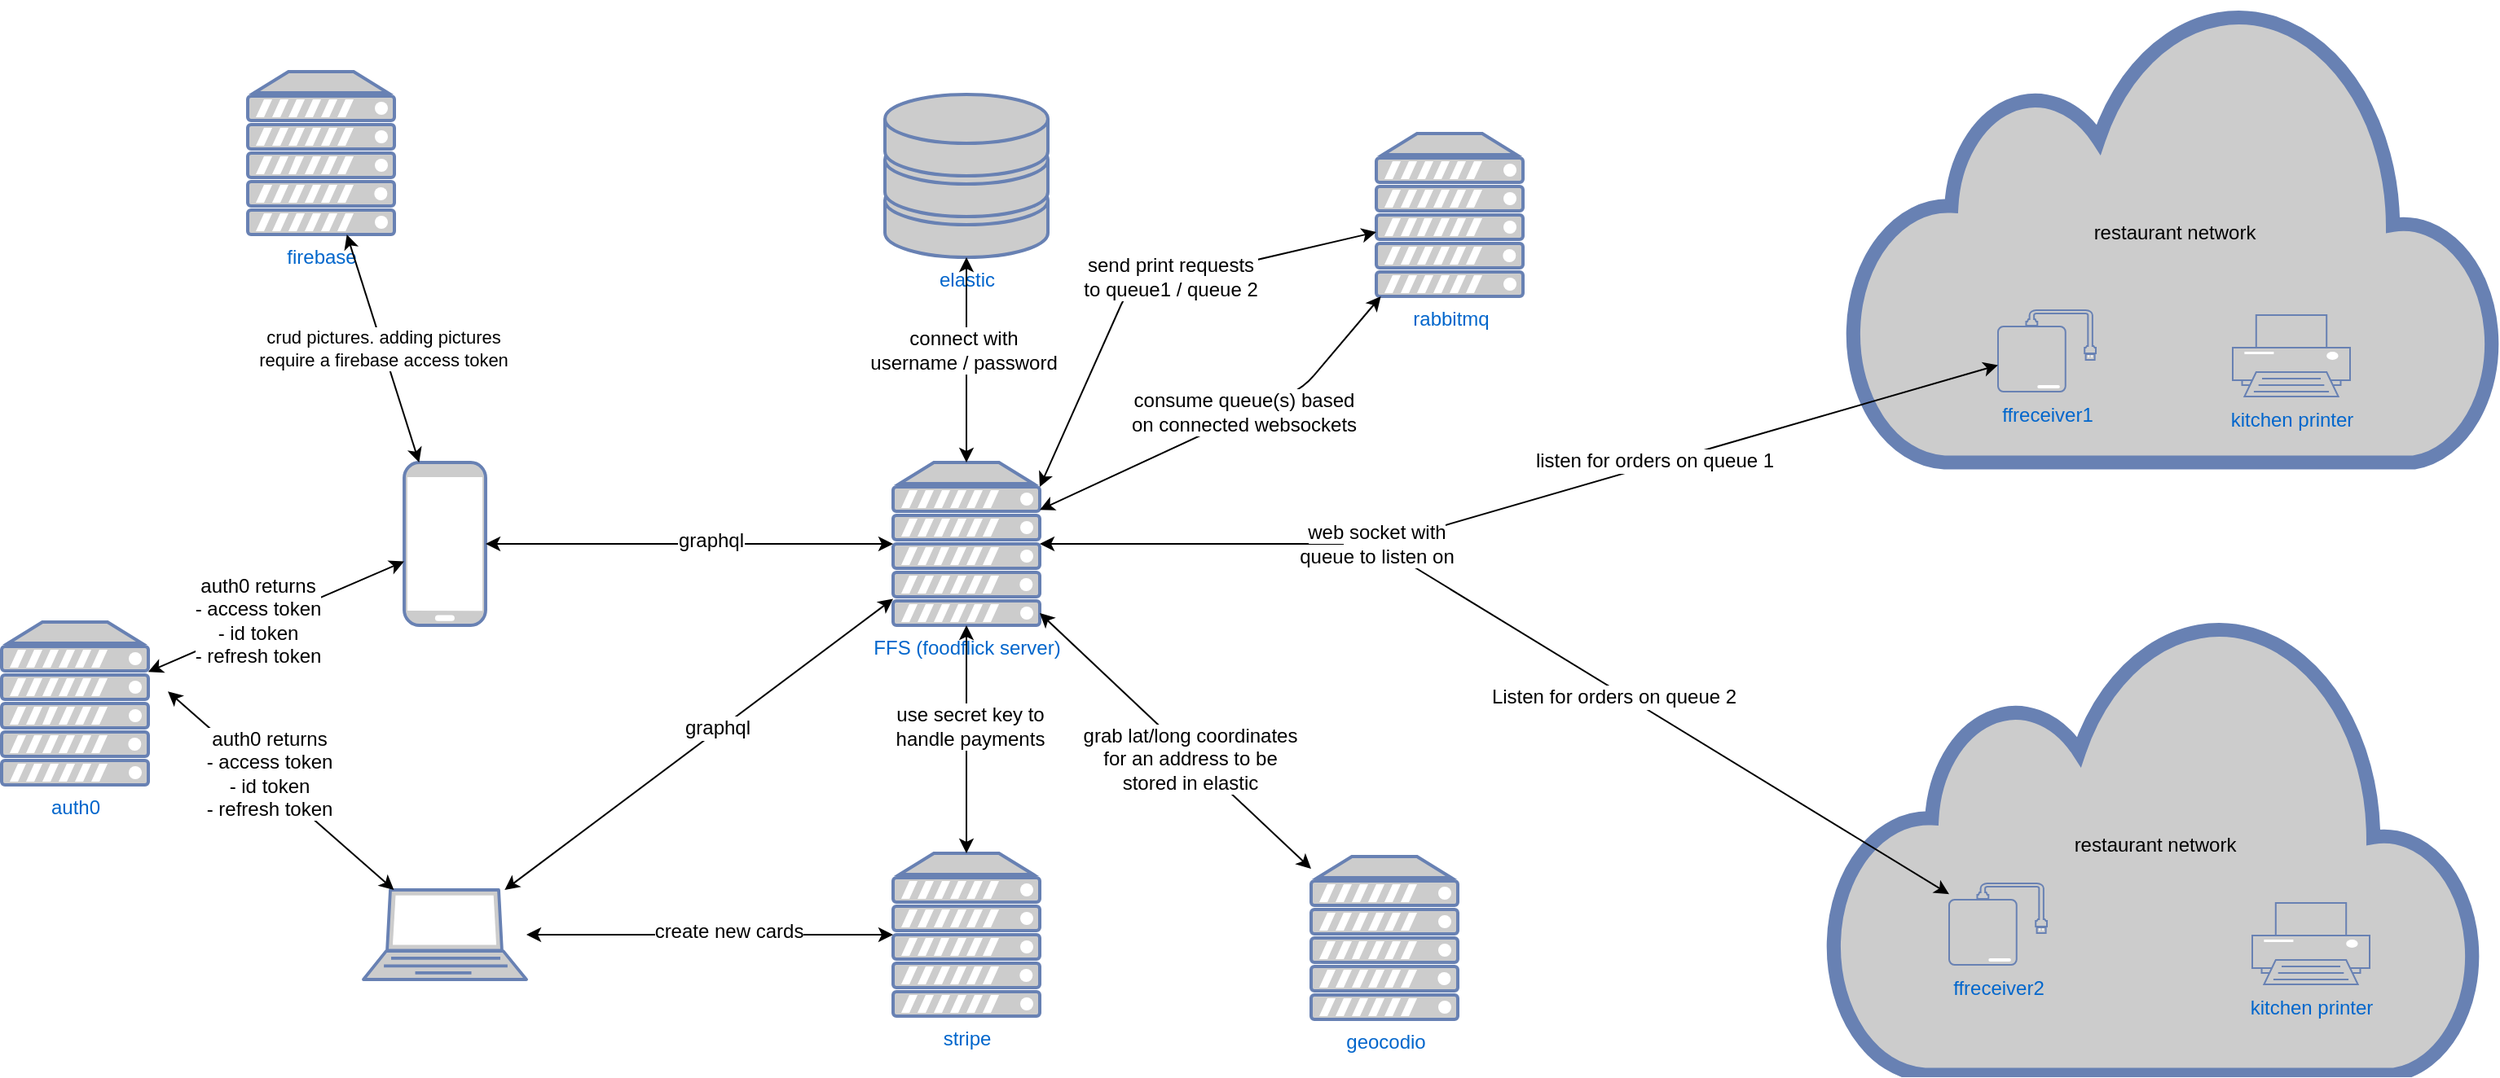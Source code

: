 <mxfile version="12.0.0" type="device" pages="1"><diagram id="heNvUfdJIib_dlD6xV_s" name="Page-1"><mxGraphModel dx="2103" dy="725" grid="1" gridSize="12" guides="1" tooltips="1" connect="1" arrows="1" fold="1" page="1" pageScale="1" pageWidth="1600" pageHeight="1200" math="0" shadow="0"><root><mxCell id="0"/><mxCell id="1" parent="0"/><mxCell id="a9uZdODI8zMZ_riJvz8Y-1" value="&lt;font color=&quot;#000000&quot;&gt;restaurant network&lt;/font&gt;" style="html=1;outlineConnect=0;fillColor=#CCCCCC;strokeColor=#6881B3;gradientColor=none;gradientDirection=north;strokeWidth=2;shape=mxgraph.networks.cloud;fontColor=#ffffff;" vertex="1" parent="1"><mxGeometry x="1176" y="27" width="396" height="283" as="geometry"/></mxCell><mxCell id="a9uZdODI8zMZ_riJvz8Y-2" value="" style="fontColor=#0066CC;verticalAlign=top;verticalLabelPosition=bottom;labelPosition=center;align=center;html=1;outlineConnect=0;fillColor=#CCCCCC;strokeColor=#6881B3;gradientColor=none;gradientDirection=north;strokeWidth=2;shape=mxgraph.networks.laptop;" vertex="1" parent="1"><mxGeometry x="263" y="572.5" width="100" height="55" as="geometry"/></mxCell><mxCell id="a9uZdODI8zMZ_riJvz8Y-3" value="" style="fontColor=#0066CC;verticalAlign=top;verticalLabelPosition=bottom;labelPosition=center;align=center;html=1;outlineConnect=0;fillColor=#CCCCCC;strokeColor=#6881B3;gradientColor=none;gradientDirection=north;strokeWidth=2;shape=mxgraph.networks.mobile;" vertex="1" parent="1"><mxGeometry x="288" y="310" width="50" height="100" as="geometry"/></mxCell><mxCell id="a9uZdODI8zMZ_riJvz8Y-4" value="elastic" style="fontColor=#0066CC;verticalAlign=top;verticalLabelPosition=bottom;labelPosition=center;align=center;html=1;outlineConnect=0;fillColor=#CCCCCC;strokeColor=#6881B3;gradientColor=none;gradientDirection=north;strokeWidth=2;shape=mxgraph.networks.storage;" vertex="1" parent="1"><mxGeometry x="583" y="84" width="100" height="100" as="geometry"/></mxCell><mxCell id="a9uZdODI8zMZ_riJvz8Y-5" value="kitchen printer" style="fontColor=#0066CC;verticalAlign=top;verticalLabelPosition=bottom;labelPosition=center;align=center;html=1;outlineConnect=0;fillColor=#CCCCCC;strokeColor=#6881B3;gradientColor=none;gradientDirection=north;strokeWidth=2;shape=mxgraph.networks.printer;" vertex="1" parent="1"><mxGeometry x="1410" y="219.5" width="72" height="50" as="geometry"/></mxCell><mxCell id="a9uZdODI8zMZ_riJvz8Y-6" value="FFS (foodflick server)" style="fontColor=#0066CC;verticalAlign=top;verticalLabelPosition=bottom;labelPosition=center;align=center;html=1;outlineConnect=0;fillColor=#CCCCCC;strokeColor=#6881B3;gradientColor=none;gradientDirection=north;strokeWidth=2;shape=mxgraph.networks.server;" vertex="1" parent="1"><mxGeometry x="588" y="310" width="90" height="100" as="geometry"/></mxCell><mxCell id="a9uZdODI8zMZ_riJvz8Y-7" value="geocodio" style="fontColor=#0066CC;verticalAlign=top;verticalLabelPosition=bottom;labelPosition=center;align=center;html=1;outlineConnect=0;fillColor=#CCCCCC;strokeColor=#6881B3;gradientColor=none;gradientDirection=north;strokeWidth=2;shape=mxgraph.networks.server;" vertex="1" parent="1"><mxGeometry x="844.5" y="552" width="90" height="100" as="geometry"/></mxCell><mxCell id="a9uZdODI8zMZ_riJvz8Y-8" value="auth0" style="fontColor=#0066CC;verticalAlign=top;verticalLabelPosition=bottom;labelPosition=center;align=center;html=1;outlineConnect=0;fillColor=#CCCCCC;strokeColor=#6881B3;gradientColor=none;gradientDirection=north;strokeWidth=2;shape=mxgraph.networks.server;" vertex="1" parent="1"><mxGeometry x="41" y="408" width="90" height="100" as="geometry"/></mxCell><mxCell id="a9uZdODI8zMZ_riJvz8Y-9" value="stripe" style="fontColor=#0066CC;verticalAlign=top;verticalLabelPosition=bottom;labelPosition=center;align=center;html=1;outlineConnect=0;fillColor=#CCCCCC;strokeColor=#6881B3;gradientColor=none;gradientDirection=north;strokeWidth=2;shape=mxgraph.networks.server;" vertex="1" parent="1"><mxGeometry x="588" y="550" width="90" height="100" as="geometry"/></mxCell><mxCell id="a9uZdODI8zMZ_riJvz8Y-10" value="rabbitmq" style="fontColor=#0066CC;verticalAlign=top;verticalLabelPosition=bottom;labelPosition=center;align=center;html=1;outlineConnect=0;fillColor=#CCCCCC;strokeColor=#6881B3;gradientColor=none;gradientDirection=north;strokeWidth=2;shape=mxgraph.networks.server;" vertex="1" parent="1"><mxGeometry x="884.5" y="108" width="90" height="100" as="geometry"/></mxCell><mxCell id="a9uZdODI8zMZ_riJvz8Y-11" value="firebase" style="fontColor=#0066CC;verticalAlign=top;verticalLabelPosition=bottom;labelPosition=center;align=center;html=1;outlineConnect=0;fillColor=#CCCCCC;strokeColor=#6881B3;gradientColor=none;gradientDirection=north;strokeWidth=2;shape=mxgraph.networks.server;" vertex="1" parent="1"><mxGeometry x="192" y="70" width="90" height="100" as="geometry"/></mxCell><mxCell id="a9uZdODI8zMZ_riJvz8Y-12" value="crud pictures. adding pictures &lt;br&gt;require a firebase access token" style="endArrow=classic;startArrow=classic;html=1;" edge="1" parent="1" source="a9uZdODI8zMZ_riJvz8Y-3" target="a9uZdODI8zMZ_riJvz8Y-11"><mxGeometry width="50" height="50" relative="1" as="geometry"><mxPoint x="276" y="266" as="sourcePoint"/><mxPoint x="326" y="216" as="targetPoint"/></mxGeometry></mxCell><mxCell id="a9uZdODI8zMZ_riJvz8Y-14" value="" style="endArrow=classic;startArrow=classic;html=1;" edge="1" parent="1" source="a9uZdODI8zMZ_riJvz8Y-6" target="a9uZdODI8zMZ_riJvz8Y-3"><mxGeometry width="50" height="50" relative="1" as="geometry"><mxPoint x="598" y="443.804" as="sourcePoint"/><mxPoint x="372" y="445.331" as="targetPoint"/><Array as="points"/></mxGeometry></mxCell><mxCell id="a9uZdODI8zMZ_riJvz8Y-15" value="graphql" style="text;html=1;resizable=0;points=[];align=center;verticalAlign=middle;labelBackgroundColor=#ffffff;" vertex="1" connectable="0" parent="a9uZdODI8zMZ_riJvz8Y-14"><mxGeometry x="-0.099" y="-2" relative="1" as="geometry"><mxPoint as="offset"/></mxGeometry></mxCell><mxCell id="a9uZdODI8zMZ_riJvz8Y-17" value="" style="endArrow=classic;startArrow=classic;html=1;" edge="1" parent="1" source="a9uZdODI8zMZ_riJvz8Y-8" target="a9uZdODI8zMZ_riJvz8Y-3"><mxGeometry width="50" height="50" relative="1" as="geometry"><mxPoint x="575" y="282.804" as="sourcePoint"/><mxPoint x="349" y="284.331" as="targetPoint"/><Array as="points"/></mxGeometry></mxCell><mxCell id="a9uZdODI8zMZ_riJvz8Y-32" value="auth0 returns&lt;br&gt;- access token&lt;br&gt;- id token&lt;br&gt;- refresh token" style="text;html=1;resizable=0;points=[];align=center;verticalAlign=middle;labelBackgroundColor=#ffffff;" vertex="1" connectable="0" parent="a9uZdODI8zMZ_riJvz8Y-17"><mxGeometry x="-0.131" y="3" relative="1" as="geometry"><mxPoint as="offset"/></mxGeometry></mxCell><mxCell id="a9uZdODI8zMZ_riJvz8Y-20" value="" style="endArrow=classic;startArrow=classic;html=1;entryX=0.5;entryY=0;entryDx=0;entryDy=0;entryPerimeter=0;" edge="1" parent="1" source="a9uZdODI8zMZ_riJvz8Y-6" target="a9uZdODI8zMZ_riJvz8Y-9"><mxGeometry width="50" height="50" relative="1" as="geometry"><mxPoint x="536.833" y="446.5" as="sourcePoint"/><mxPoint x="432" y="599.915" as="targetPoint"/><Array as="points"/></mxGeometry></mxCell><mxCell id="a9uZdODI8zMZ_riJvz8Y-21" value="use secret key to&lt;br&gt;handle payments" style="text;html=1;resizable=0;points=[];align=center;verticalAlign=middle;labelBackgroundColor=#ffffff;" vertex="1" connectable="0" parent="a9uZdODI8zMZ_riJvz8Y-20"><mxGeometry x="-0.121" y="2" relative="1" as="geometry"><mxPoint as="offset"/></mxGeometry></mxCell><mxCell id="a9uZdODI8zMZ_riJvz8Y-22" value="" style="endArrow=classic;startArrow=classic;html=1;" edge="1" parent="1" source="a9uZdODI8zMZ_riJvz8Y-6" target="a9uZdODI8zMZ_riJvz8Y-7"><mxGeometry width="50" height="50" relative="1" as="geometry"><mxPoint x="932.833" y="456.0" as="sourcePoint"/><mxPoint x="828" y="609.415" as="targetPoint"/><Array as="points"/></mxGeometry></mxCell><mxCell id="a9uZdODI8zMZ_riJvz8Y-31" value="grab lat/long coordinates&lt;br&gt;for an address to be&lt;br&gt;stored in elastic" style="text;html=1;resizable=0;points=[];align=center;verticalAlign=middle;labelBackgroundColor=#ffffff;" vertex="1" connectable="0" parent="a9uZdODI8zMZ_riJvz8Y-22"><mxGeometry x="0.114" y="-2" relative="1" as="geometry"><mxPoint as="offset"/></mxGeometry></mxCell><mxCell id="a9uZdODI8zMZ_riJvz8Y-23" value="" style="endArrow=classic;startArrow=classic;html=1;" edge="1" parent="1" source="a9uZdODI8zMZ_riJvz8Y-4" target="a9uZdODI8zMZ_riJvz8Y-6"><mxGeometry width="50" height="50" relative="1" as="geometry"><mxPoint x="814" y="240" as="sourcePoint"/><mxPoint x="564" y="240" as="targetPoint"/><Array as="points"/></mxGeometry></mxCell><mxCell id="a9uZdODI8zMZ_riJvz8Y-24" value="connect with&lt;br&gt;username / password" style="text;html=1;resizable=0;points=[];align=center;verticalAlign=middle;labelBackgroundColor=#ffffff;" vertex="1" connectable="0" parent="a9uZdODI8zMZ_riJvz8Y-23"><mxGeometry x="-0.099" y="-2" relative="1" as="geometry"><mxPoint as="offset"/></mxGeometry></mxCell><mxCell id="a9uZdODI8zMZ_riJvz8Y-25" value="ffreceiver1" style="fontColor=#0066CC;verticalAlign=top;verticalLabelPosition=bottom;labelPosition=center;align=center;html=1;outlineConnect=0;fillColor=#CCCCCC;strokeColor=#6881B3;gradientColor=none;gradientDirection=north;strokeWidth=2;shape=mxgraph.networks.external_storage;" vertex="1" parent="1"><mxGeometry x="1266" y="216.5" width="60" height="50" as="geometry"/></mxCell><mxCell id="a9uZdODI8zMZ_riJvz8Y-26" value="" style="endArrow=classic;startArrow=classic;html=1;" edge="1" parent="1" source="a9uZdODI8zMZ_riJvz8Y-6" target="a9uZdODI8zMZ_riJvz8Y-2"><mxGeometry width="50" height="50" relative="1" as="geometry"><mxPoint x="613" y="537" as="sourcePoint"/><mxPoint x="363" y="537" as="targetPoint"/><Array as="points"/></mxGeometry></mxCell><mxCell id="a9uZdODI8zMZ_riJvz8Y-27" value="graphql" style="text;html=1;resizable=0;points=[];align=center;verticalAlign=middle;labelBackgroundColor=#ffffff;" vertex="1" connectable="0" parent="a9uZdODI8zMZ_riJvz8Y-26"><mxGeometry x="-0.099" y="-2" relative="1" as="geometry"><mxPoint as="offset"/></mxGeometry></mxCell><mxCell id="a9uZdODI8zMZ_riJvz8Y-28" value="" style="endArrow=classic;startArrow=classic;html=1;" edge="1" parent="1" source="a9uZdODI8zMZ_riJvz8Y-9" target="a9uZdODI8zMZ_riJvz8Y-2"><mxGeometry width="50" height="50" relative="1" as="geometry"><mxPoint x="588" y="708" as="sourcePoint"/><mxPoint x="338" y="708" as="targetPoint"/><Array as="points"/></mxGeometry></mxCell><mxCell id="a9uZdODI8zMZ_riJvz8Y-29" value="create new cards" style="text;html=1;resizable=0;points=[];align=center;verticalAlign=middle;labelBackgroundColor=#ffffff;" vertex="1" connectable="0" parent="a9uZdODI8zMZ_riJvz8Y-28"><mxGeometry x="-0.099" y="-2" relative="1" as="geometry"><mxPoint as="offset"/></mxGeometry></mxCell><mxCell id="a9uZdODI8zMZ_riJvz8Y-33" value="" style="endArrow=classic;startArrow=classic;html=1;" edge="1" parent="1" target="a9uZdODI8zMZ_riJvz8Y-2"><mxGeometry width="50" height="50" relative="1" as="geometry"><mxPoint x="143" y="450.573" as="sourcePoint"/><mxPoint x="300" y="382.793" as="targetPoint"/><Array as="points"/></mxGeometry></mxCell><mxCell id="a9uZdODI8zMZ_riJvz8Y-34" value="auth0 returns&lt;br&gt;- access token&lt;br&gt;- id token&lt;br&gt;- refresh token" style="text;html=1;resizable=0;points=[];align=center;verticalAlign=middle;labelBackgroundColor=#ffffff;" vertex="1" connectable="0" parent="a9uZdODI8zMZ_riJvz8Y-33"><mxGeometry x="-0.131" y="3" relative="1" as="geometry"><mxPoint as="offset"/></mxGeometry></mxCell><mxCell id="a9uZdODI8zMZ_riJvz8Y-35" value="" style="endArrow=classic;startArrow=none;html=1;strokeColor=#000000;endFill=1;startFill=0;" edge="1" parent="1" source="a9uZdODI8zMZ_riJvz8Y-56" target="a9uZdODI8zMZ_riJvz8Y-6"><mxGeometry width="50" height="50" relative="1" as="geometry"><mxPoint x="984" y="360" as="sourcePoint"/><mxPoint x="732" y="372" as="targetPoint"/><Array as="points"/></mxGeometry></mxCell><mxCell id="a9uZdODI8zMZ_riJvz8Y-37" value="" style="endArrow=classic;startArrow=classic;html=1;entryX=1;entryY=0.15;entryDx=0;entryDy=0;entryPerimeter=0;" edge="1" parent="1" source="a9uZdODI8zMZ_riJvz8Y-10" target="a9uZdODI8zMZ_riJvz8Y-6"><mxGeometry width="50" height="50" relative="1" as="geometry"><mxPoint x="924.5" y="310" as="sourcePoint"/><mxPoint x="674.5" y="310" as="targetPoint"/><Array as="points"><mxPoint x="732" y="204"/></Array></mxGeometry></mxCell><mxCell id="a9uZdODI8zMZ_riJvz8Y-38" value="send print requests&lt;br&gt;to queue1 / queue 2" style="text;html=1;resizable=0;points=[];align=center;verticalAlign=middle;labelBackgroundColor=#ffffff;" vertex="1" connectable="0" parent="a9uZdODI8zMZ_riJvz8Y-37"><mxGeometry x="-0.099" y="-2" relative="1" as="geometry"><mxPoint as="offset"/></mxGeometry></mxCell><mxCell id="a9uZdODI8zMZ_riJvz8Y-39" value="" style="endArrow=classic;startArrow=classic;html=1;" edge="1" parent="1" source="a9uZdODI8zMZ_riJvz8Y-10" target="a9uZdODI8zMZ_riJvz8Y-6"><mxGeometry width="50" height="50" relative="1" as="geometry"><mxPoint x="882" y="242.532" as="sourcePoint"/><mxPoint x="696" y="377" as="targetPoint"/><Array as="points"><mxPoint x="840" y="264"/></Array></mxGeometry></mxCell><mxCell id="a9uZdODI8zMZ_riJvz8Y-40" value="consume queue(s) based&lt;br&gt;on connected websockets" style="text;html=1;resizable=0;points=[];align=center;verticalAlign=middle;labelBackgroundColor=#ffffff;" vertex="1" connectable="0" parent="a9uZdODI8zMZ_riJvz8Y-39"><mxGeometry x="-0.099" y="-2" relative="1" as="geometry"><mxPoint as="offset"/></mxGeometry></mxCell><mxCell id="a9uZdODI8zMZ_riJvz8Y-41" value="&lt;font color=&quot;#000000&quot;&gt;restaurant network&lt;/font&gt;" style="html=1;outlineConnect=0;fillColor=#CCCCCC;strokeColor=#6881B3;gradientColor=none;gradientDirection=north;strokeWidth=2;shape=mxgraph.networks.cloud;fontColor=#ffffff;" vertex="1" parent="1"><mxGeometry x="1164" y="403" width="396" height="283" as="geometry"/></mxCell><mxCell id="a9uZdODI8zMZ_riJvz8Y-42" value="kitchen printer" style="fontColor=#0066CC;verticalAlign=top;verticalLabelPosition=bottom;labelPosition=center;align=center;html=1;outlineConnect=0;fillColor=#CCCCCC;strokeColor=#6881B3;gradientColor=none;gradientDirection=north;strokeWidth=2;shape=mxgraph.networks.printer;" vertex="1" parent="1"><mxGeometry x="1422" y="580.5" width="72" height="50" as="geometry"/></mxCell><mxCell id="a9uZdODI8zMZ_riJvz8Y-43" value="ffreceiver2" style="fontColor=#0066CC;verticalAlign=top;verticalLabelPosition=bottom;labelPosition=center;align=center;html=1;outlineConnect=0;fillColor=#CCCCCC;strokeColor=#6881B3;gradientColor=none;gradientDirection=north;strokeWidth=2;shape=mxgraph.networks.external_storage;" vertex="1" parent="1"><mxGeometry x="1236" y="568.5" width="60" height="50" as="geometry"/></mxCell><mxCell id="a9uZdODI8zMZ_riJvz8Y-44" value="" style="endArrow=none;startArrow=classic;html=1;endFill=0;entryX=1;entryY=0.25;entryDx=0;entryDy=0;" edge="1" parent="1" source="a9uZdODI8zMZ_riJvz8Y-25" target="a9uZdODI8zMZ_riJvz8Y-56"><mxGeometry width="50" height="50" relative="1" as="geometry"><mxPoint x="1135.5" y="396" as="sourcePoint"/><mxPoint x="1044" y="360" as="targetPoint"/><Array as="points"/></mxGeometry></mxCell><mxCell id="a9uZdODI8zMZ_riJvz8Y-55" value="listen for orders on queue 1" style="text;html=1;resizable=0;points=[];align=center;verticalAlign=middle;labelBackgroundColor=#ffffff;" vertex="1" connectable="0" parent="a9uZdODI8zMZ_riJvz8Y-44"><mxGeometry x="0.164" y="-4" relative="1" as="geometry"><mxPoint y="1" as="offset"/></mxGeometry></mxCell><mxCell id="a9uZdODI8zMZ_riJvz8Y-48" value="" style="endArrow=none;startArrow=classic;html=1;endFill=0;" edge="1" parent="1" source="a9uZdODI8zMZ_riJvz8Y-43" target="a9uZdODI8zMZ_riJvz8Y-56"><mxGeometry width="50" height="50" relative="1" as="geometry"><mxPoint x="1206" y="285.312" as="sourcePoint"/><mxPoint x="1104" y="372" as="targetPoint"/><Array as="points"/></mxGeometry></mxCell><mxCell id="a9uZdODI8zMZ_riJvz8Y-54" value="Listen for orders on queue 2" style="text;html=1;resizable=0;points=[];align=center;verticalAlign=middle;labelBackgroundColor=#ffffff;" vertex="1" connectable="0" parent="a9uZdODI8zMZ_riJvz8Y-48"><mxGeometry x="0.219" y="4" relative="1" as="geometry"><mxPoint as="offset"/></mxGeometry></mxCell><mxCell id="a9uZdODI8zMZ_riJvz8Y-58" style="edgeStyle=orthogonalEdgeStyle;rounded=0;orthogonalLoop=1;jettySize=auto;html=1;exitX=0.75;exitY=1;exitDx=0;exitDy=0;startArrow=none;startFill=0;endArrow=none;endFill=0;strokeColor=#000000;" edge="1" parent="1" source="a9uZdODI8zMZ_riJvz8Y-56"><mxGeometry relative="1" as="geometry"><mxPoint x="863.667" y="370" as="targetPoint"/></mxGeometry></mxCell><mxCell id="a9uZdODI8zMZ_riJvz8Y-56" value="&lt;span style=&quot;white-space: nowrap ; background-color: rgb(255 , 255 , 255)&quot;&gt;web socket with&lt;/span&gt;&lt;br style=&quot;white-space: nowrap&quot;&gt;&lt;span style=&quot;white-space: nowrap ; background-color: rgb(255 , 255 , 255)&quot;&gt;queue to listen on&lt;/span&gt;" style="text;html=1;strokeColor=none;fillColor=none;align=center;verticalAlign=middle;whiteSpace=wrap;rounded=0;" vertex="1" parent="1"><mxGeometry x="864.5" y="350" width="40" height="20" as="geometry"/></mxCell></root></mxGraphModel></diagram></mxfile>